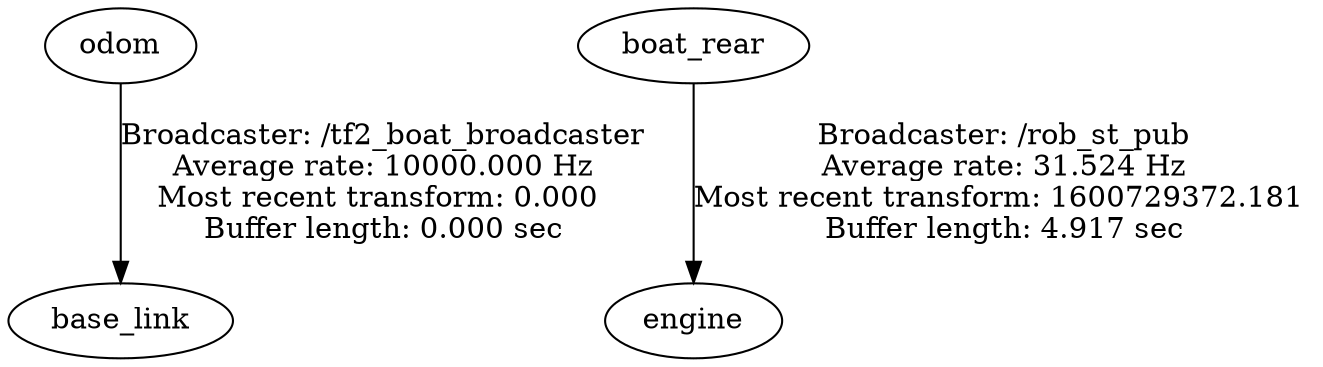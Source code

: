 digraph G {
"odom" -> "base_link"[label="Broadcaster: /tf2_boat_broadcaster\nAverage rate: 10000.000 Hz\nMost recent transform: 0.000 \nBuffer length: 0.000 sec\n"];
"boat_rear" -> "engine"[label="Broadcaster: /rob_st_pub\nAverage rate: 31.524 Hz\nMost recent transform: 1600729372.181 \nBuffer length: 4.917 sec\n"];
}